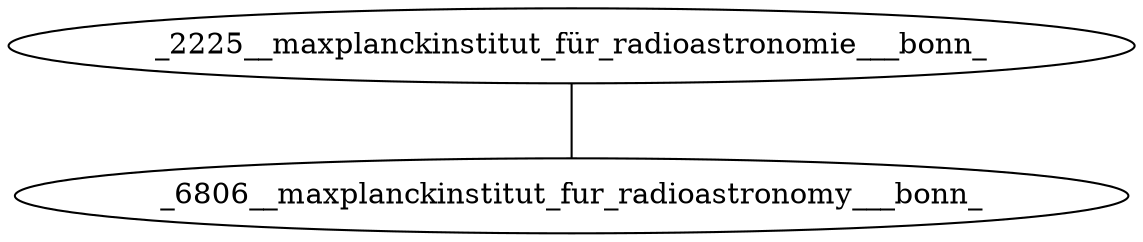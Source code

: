 graph {
_2225__maxplanckinstitut_für_radioastronomie___bonn_ -- _6806__maxplanckinstitut_fur_radioastronomy___bonn_
}